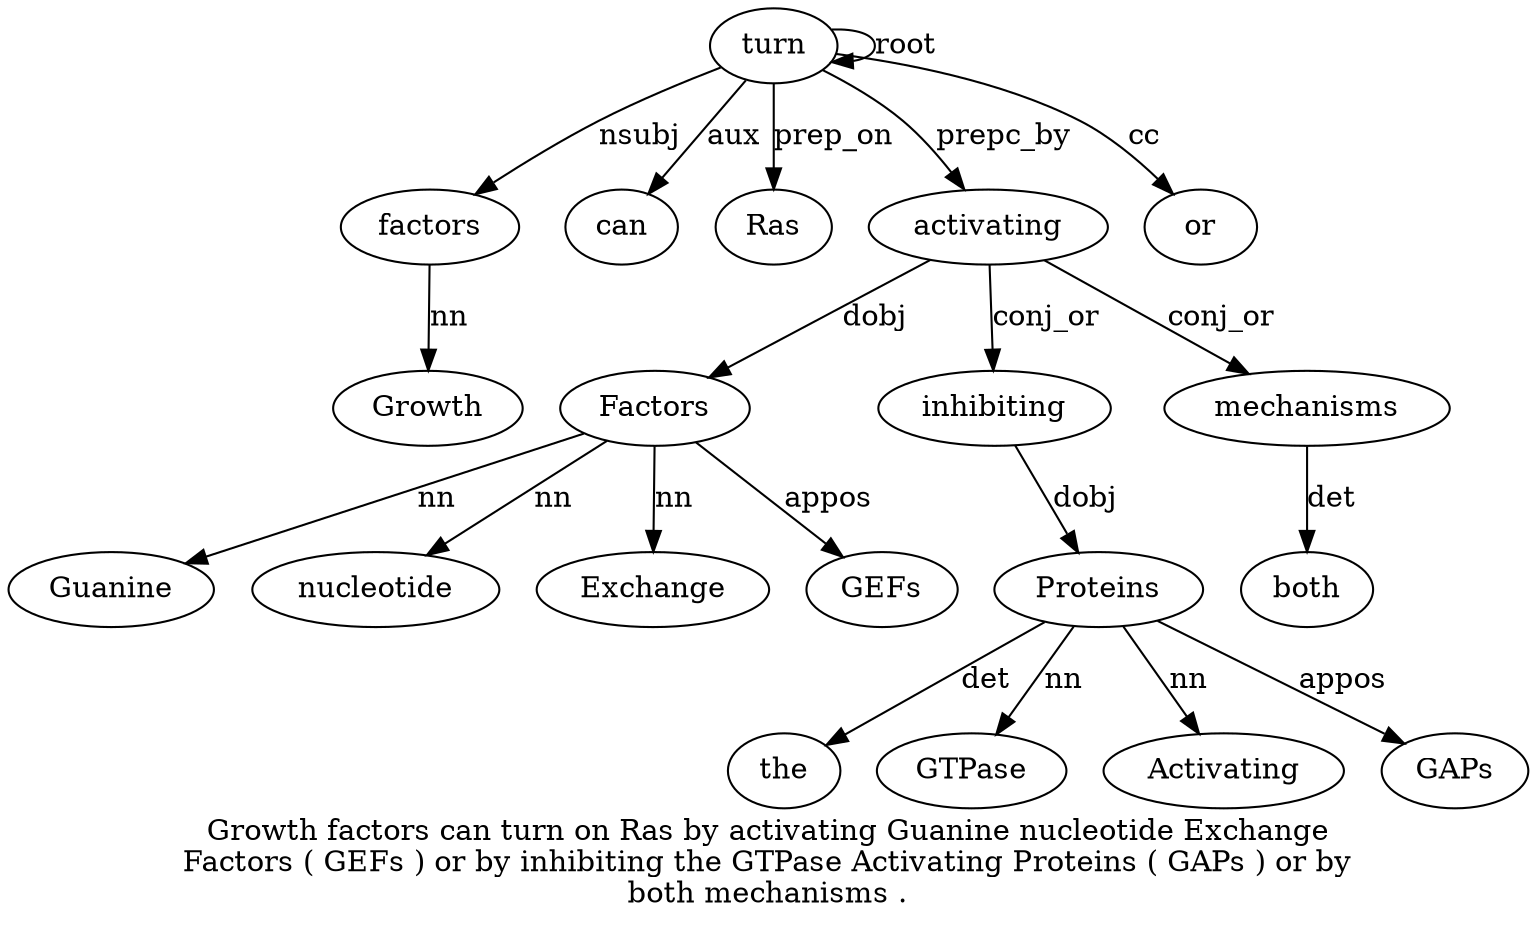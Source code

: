 digraph "Growth factors can turn on Ras by activating Guanine nucleotide Exchange Factors ( GEFs ) or by inhibiting the GTPase Activating Proteins ( GAPs ) or by both mechanisms ." {
label="Growth factors can turn on Ras by activating Guanine nucleotide Exchange
Factors ( GEFs ) or by inhibiting the GTPase Activating Proteins ( GAPs ) or by
both mechanisms .";
factors2 [style=filled, fillcolor=white, label=factors];
Growth1 [style=filled, fillcolor=white, label=Growth];
factors2 -> Growth1  [label=nn];
turn4 [style=filled, fillcolor=white, label=turn];
turn4 -> factors2  [label=nsubj];
can3 [style=filled, fillcolor=white, label=can];
turn4 -> can3  [label=aux];
turn4 -> turn4  [label=root];
Ras6 [style=filled, fillcolor=white, label=Ras];
turn4 -> Ras6  [label=prep_on];
activating8 [style=filled, fillcolor=white, label=activating];
turn4 -> activating8  [label=prepc_by];
Factors12 [style=filled, fillcolor=white, label=Factors];
Guanine9 [style=filled, fillcolor=white, label=Guanine];
Factors12 -> Guanine9  [label=nn];
nucleotide10 [style=filled, fillcolor=white, label=nucleotide];
Factors12 -> nucleotide10  [label=nn];
Exchange11 [style=filled, fillcolor=white, label=Exchange];
Factors12 -> Exchange11  [label=nn];
activating8 -> Factors12  [label=dobj];
GEFs14 [style=filled, fillcolor=white, label=GEFs];
Factors12 -> GEFs14  [label=appos];
or16 [style=filled, fillcolor=white, label=or];
turn4 -> or16  [label=cc];
inhibiting18 [style=filled, fillcolor=white, label=inhibiting];
activating8 -> inhibiting18  [label=conj_or];
Proteins22 [style=filled, fillcolor=white, label=Proteins];
the19 [style=filled, fillcolor=white, label=the];
Proteins22 -> the19  [label=det];
GTPase20 [style=filled, fillcolor=white, label=GTPase];
Proteins22 -> GTPase20  [label=nn];
Activating21 [style=filled, fillcolor=white, label=Activating];
Proteins22 -> Activating21  [label=nn];
inhibiting18 -> Proteins22  [label=dobj];
GAPs24 [style=filled, fillcolor=white, label=GAPs];
Proteins22 -> GAPs24  [label=appos];
mechanisms29 [style=filled, fillcolor=white, label=mechanisms];
both28 [style=filled, fillcolor=white, label=both];
mechanisms29 -> both28  [label=det];
activating8 -> mechanisms29  [label=conj_or];
}
